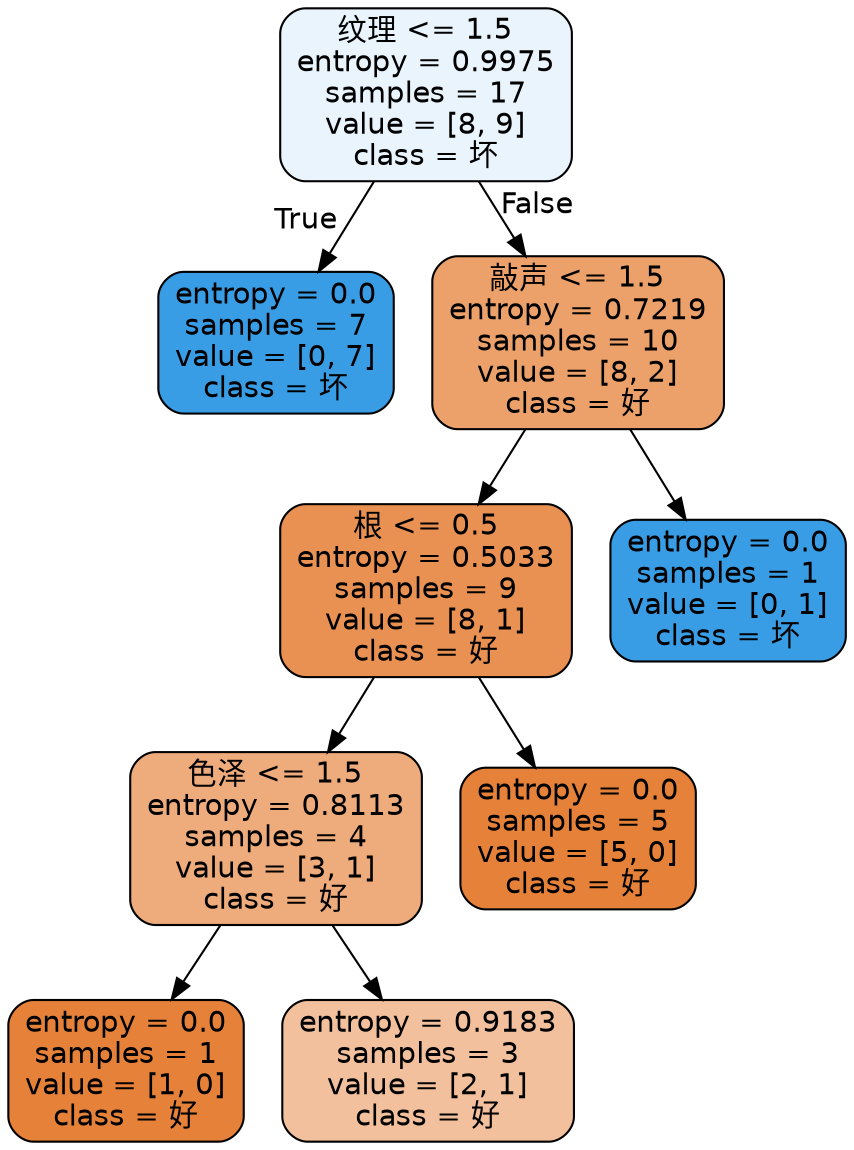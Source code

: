 digraph Tree {
node [shape=box, style="filled, rounded", color="black", fontname=helvetica] ;
edge [fontname=helvetica] ;
0 [label="纹理 <= 1.5\nentropy = 0.9975\nsamples = 17\nvalue = [8, 9]\nclass = 坏", fillcolor="#399de51c"] ;
1 [label="entropy = 0.0\nsamples = 7\nvalue = [0, 7]\nclass = 坏", fillcolor="#399de5ff"] ;
0 -> 1 [labeldistance=2.5, labelangle=45, headlabel="True"] ;
2 [label="敲声 <= 1.5\nentropy = 0.7219\nsamples = 10\nvalue = [8, 2]\nclass = 好", fillcolor="#e58139bf"] ;
0 -> 2 [labeldistance=2.5, labelangle=-45, headlabel="False"] ;
3 [label="根 <= 0.5\nentropy = 0.5033\nsamples = 9\nvalue = [8, 1]\nclass = 好", fillcolor="#e58139df"] ;
2 -> 3 ;
4 [label="色泽 <= 1.5\nentropy = 0.8113\nsamples = 4\nvalue = [3, 1]\nclass = 好", fillcolor="#e58139aa"] ;
3 -> 4 ;
5 [label="entropy = 0.0\nsamples = 1\nvalue = [1, 0]\nclass = 好", fillcolor="#e58139ff"] ;
4 -> 5 ;
6 [label="entropy = 0.9183\nsamples = 3\nvalue = [2, 1]\nclass = 好", fillcolor="#e581397f"] ;
4 -> 6 ;
7 [label="entropy = 0.0\nsamples = 5\nvalue = [5, 0]\nclass = 好", fillcolor="#e58139ff"] ;
3 -> 7 ;
8 [label="entropy = 0.0\nsamples = 1\nvalue = [0, 1]\nclass = 坏", fillcolor="#399de5ff"] ;
2 -> 8 ;
}